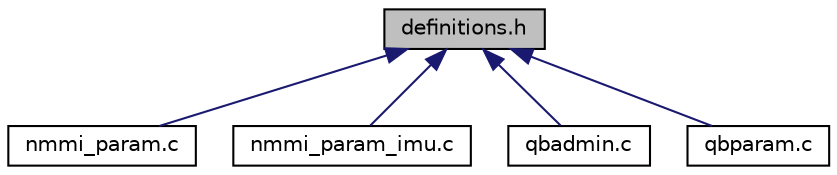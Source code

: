 digraph "definitions.h"
{
  edge [fontname="Helvetica",fontsize="10",labelfontname="Helvetica",labelfontsize="10"];
  node [fontname="Helvetica",fontsize="10",shape=record];
  Node2 [label="definitions.h",height=0.2,width=0.4,color="black", fillcolor="grey75", style="filled", fontcolor="black"];
  Node2 -> Node3 [dir="back",color="midnightblue",fontsize="10",style="solid",fontname="Helvetica"];
  Node3 [label="nmmi_param.c",height=0.2,width=0.4,color="black", fillcolor="white", style="filled",URL="$nmmi__param_8c.html",tooltip="Command line tools file. "];
  Node2 -> Node4 [dir="back",color="midnightblue",fontsize="10",style="solid",fontname="Helvetica"];
  Node4 [label="nmmi_param_imu.c",height=0.2,width=0.4,color="black", fillcolor="white", style="filled",URL="$nmmi__param__imu_8c.html",tooltip="Command line tools file. "];
  Node2 -> Node5 [dir="back",color="midnightblue",fontsize="10",style="solid",fontname="Helvetica"];
  Node5 [label="qbadmin.c",height=0.2,width=0.4,color="black", fillcolor="white", style="filled",URL="$qbadmin_8c.html",tooltip="Command line tools file. "];
  Node2 -> Node6 [dir="back",color="midnightblue",fontsize="10",style="solid",fontname="Helvetica"];
  Node6 [label="qbparam.c",height=0.2,width=0.4,color="black", fillcolor="white", style="filled",URL="$qbparam_8c.html",tooltip="Command line tools file. "];
}
